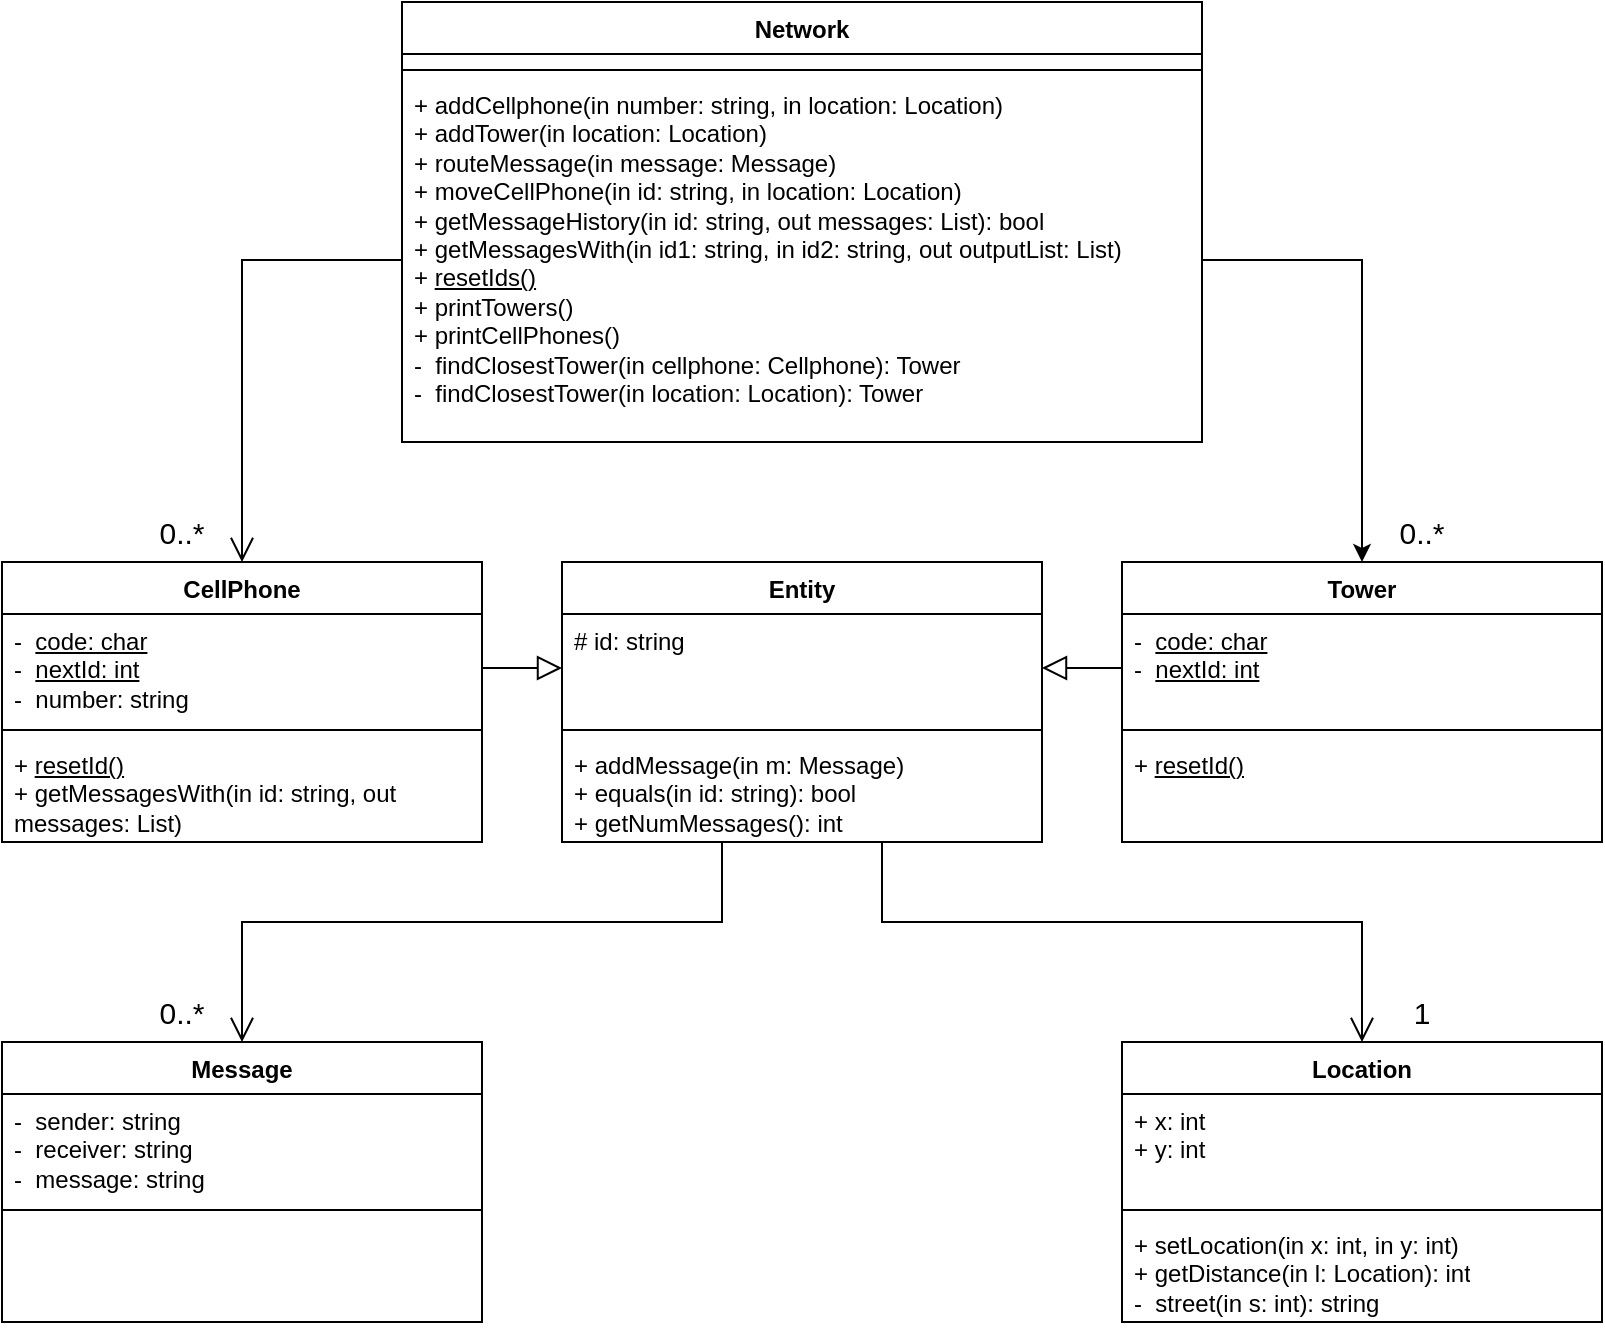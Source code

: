 <mxfile version="22.1.2" type="github">
  <diagram id="C5RBs43oDa-KdzZeNtuy" name="Page-1">
    <mxGraphModel dx="1050" dy="624" grid="1" gridSize="10" guides="1" tooltips="1" connect="1" arrows="1" fold="1" page="1" pageScale="1" pageWidth="850" pageHeight="1100" math="0" shadow="0">
      <root>
        <mxCell id="WIyWlLk6GJQsqaUBKTNV-0" />
        <mxCell id="WIyWlLk6GJQsqaUBKTNV-1" parent="WIyWlLk6GJQsqaUBKTNV-0" />
        <mxCell id="0oTE2nUID6lhTaBn_6L_-1" value="Network" style="swimlane;fontStyle=1;align=center;verticalAlign=top;childLayout=stackLayout;horizontal=1;startSize=26;horizontalStack=0;resizeParent=1;resizeParentMax=0;resizeLast=0;collapsible=1;marginBottom=0;whiteSpace=wrap;html=1;" parent="WIyWlLk6GJQsqaUBKTNV-1" vertex="1">
          <mxGeometry x="220" y="200" width="400" height="220" as="geometry" />
        </mxCell>
        <mxCell id="0oTE2nUID6lhTaBn_6L_-2" value="&lt;div&gt;&lt;br&gt;&lt;/div&gt;" style="text;strokeColor=none;fillColor=none;align=left;verticalAlign=top;spacingLeft=4;spacingRight=4;overflow=hidden;rotatable=0;points=[[0,0.5],[1,0.5]];portConstraint=eastwest;whiteSpace=wrap;html=1;" parent="0oTE2nUID6lhTaBn_6L_-1" vertex="1">
          <mxGeometry y="26" width="400" height="4" as="geometry" />
        </mxCell>
        <mxCell id="0oTE2nUID6lhTaBn_6L_-3" value="" style="line;strokeWidth=1;fillColor=none;align=left;verticalAlign=middle;spacingTop=-1;spacingLeft=3;spacingRight=3;rotatable=0;labelPosition=right;points=[];portConstraint=eastwest;strokeColor=inherit;" parent="0oTE2nUID6lhTaBn_6L_-1" vertex="1">
          <mxGeometry y="30" width="400" height="8" as="geometry" />
        </mxCell>
        <mxCell id="0oTE2nUID6lhTaBn_6L_-4" value="&lt;div&gt;&lt;div style=&quot;border-color: var(--border-color);&quot;&gt;+ addCellphone(in number: string, in location: Location)&lt;br style=&quot;border-color: var(--border-color);&quot;&gt;+ addTower(in location: Location)&lt;/div&gt;&lt;div style=&quot;border-color: var(--border-color);&quot;&gt;+ routeMessage(in message: Message)&lt;br style=&quot;border-color: var(--border-color);&quot;&gt;&lt;/div&gt;+ moveCellPhone(in id: string, in location: Location)&lt;br style=&quot;border-color: var(--border-color);&quot;&gt;&lt;div style=&quot;border-color: var(--border-color);&quot;&gt;+ getMessageHistory(in id: string, out messages: List): bool&lt;br&gt;&lt;/div&gt;&lt;div style=&quot;border-color: var(--border-color);&quot;&gt;+ getMessagesWith(in id1: string, in id2: string, out outputList: List)&lt;br style=&quot;border-color: var(--border-color);&quot;&gt;+ &lt;u&gt;resetIds()&lt;/u&gt;&lt;br style=&quot;border-color: var(--border-color);&quot;&gt;&lt;/div&gt;&lt;div style=&quot;border-color: var(--border-color);&quot;&gt;+ printTowers()&lt;/div&gt;&lt;div style=&quot;border-color: var(--border-color);&quot;&gt;+ printCellPhones()&lt;br style=&quot;border-color: var(--border-color);&quot;&gt;-&amp;nbsp; findClosestTower(in&amp;nbsp;cellphone: Cellphone): Tower&lt;br style=&quot;border-color: var(--border-color);&quot;&gt;-&amp;nbsp; findClosestTower(in location: Location): Tower&lt;/div&gt;&lt;/div&gt;" style="text;strokeColor=none;fillColor=none;align=left;verticalAlign=top;spacingLeft=4;spacingRight=4;overflow=hidden;rotatable=0;points=[[0,0.5],[1,0.5]];portConstraint=eastwest;whiteSpace=wrap;html=1;" parent="0oTE2nUID6lhTaBn_6L_-1" vertex="1">
          <mxGeometry y="38" width="400" height="182" as="geometry" />
        </mxCell>
        <mxCell id="z44Hdahtrjjeqq5iOIPm-3" value="CellPhone" style="swimlane;fontStyle=1;align=center;verticalAlign=top;childLayout=stackLayout;horizontal=1;startSize=26;horizontalStack=0;resizeParent=1;resizeParentMax=0;resizeLast=0;collapsible=1;marginBottom=0;whiteSpace=wrap;html=1;" parent="WIyWlLk6GJQsqaUBKTNV-1" vertex="1">
          <mxGeometry x="20" y="480" width="240" height="140" as="geometry" />
        </mxCell>
        <mxCell id="z44Hdahtrjjeqq5iOIPm-4" value="&lt;div&gt;-&amp;nbsp; &lt;u&gt;code: char&lt;br&gt;&lt;/u&gt;&lt;/div&gt;&lt;div&gt;-&amp;nbsp; &lt;u&gt;nextId: int&lt;/u&gt;&lt;/div&gt;&lt;div&gt;-&amp;nbsp; number: string&lt;br&gt;&lt;/div&gt;" style="text;strokeColor=none;fillColor=none;align=left;verticalAlign=top;spacingLeft=4;spacingRight=4;overflow=hidden;rotatable=0;points=[[0,0.5],[1,0.5]];portConstraint=eastwest;whiteSpace=wrap;html=1;" parent="z44Hdahtrjjeqq5iOIPm-3" vertex="1">
          <mxGeometry y="26" width="240" height="54" as="geometry" />
        </mxCell>
        <mxCell id="z44Hdahtrjjeqq5iOIPm-5" value="" style="line;strokeWidth=1;fillColor=none;align=left;verticalAlign=middle;spacingTop=-1;spacingLeft=3;spacingRight=3;rotatable=0;labelPosition=right;points=[];portConstraint=eastwest;strokeColor=inherit;" parent="z44Hdahtrjjeqq5iOIPm-3" vertex="1">
          <mxGeometry y="80" width="240" height="8" as="geometry" />
        </mxCell>
        <mxCell id="z44Hdahtrjjeqq5iOIPm-6" value="&lt;div&gt;+ &lt;u&gt;resetId()&lt;/u&gt;&lt;/div&gt;&lt;div&gt;+ getMessagesWith(in id: string, out messages: List)&lt;/div&gt;" style="text;strokeColor=none;fillColor=none;align=left;verticalAlign=top;spacingLeft=4;spacingRight=4;overflow=hidden;rotatable=0;points=[[0,0.5],[1,0.5]];portConstraint=eastwest;whiteSpace=wrap;html=1;" parent="z44Hdahtrjjeqq5iOIPm-3" vertex="1">
          <mxGeometry y="88" width="240" height="52" as="geometry" />
        </mxCell>
        <mxCell id="z44Hdahtrjjeqq5iOIPm-7" value="Tower" style="swimlane;fontStyle=1;align=center;verticalAlign=top;childLayout=stackLayout;horizontal=1;startSize=26;horizontalStack=0;resizeParent=1;resizeParentMax=0;resizeLast=0;collapsible=1;marginBottom=0;whiteSpace=wrap;html=1;" parent="WIyWlLk6GJQsqaUBKTNV-1" vertex="1">
          <mxGeometry x="580" y="480" width="240" height="140" as="geometry" />
        </mxCell>
        <mxCell id="z44Hdahtrjjeqq5iOIPm-8" value="&lt;div&gt;-&amp;nbsp; &lt;u&gt;code: char&lt;br&gt;&lt;/u&gt;&lt;/div&gt;&lt;div&gt;-&amp;nbsp; &lt;u&gt;nextId: int&lt;/u&gt;&lt;/div&gt;" style="text;strokeColor=none;fillColor=none;align=left;verticalAlign=top;spacingLeft=4;spacingRight=4;overflow=hidden;rotatable=0;points=[[0,0.5],[1,0.5]];portConstraint=eastwest;whiteSpace=wrap;html=1;" parent="z44Hdahtrjjeqq5iOIPm-7" vertex="1">
          <mxGeometry y="26" width="240" height="54" as="geometry" />
        </mxCell>
        <mxCell id="z44Hdahtrjjeqq5iOIPm-9" value="" style="line;strokeWidth=1;fillColor=none;align=left;verticalAlign=middle;spacingTop=-1;spacingLeft=3;spacingRight=3;rotatable=0;labelPosition=right;points=[];portConstraint=eastwest;strokeColor=inherit;" parent="z44Hdahtrjjeqq5iOIPm-7" vertex="1">
          <mxGeometry y="80" width="240" height="8" as="geometry" />
        </mxCell>
        <mxCell id="z44Hdahtrjjeqq5iOIPm-10" value="&lt;div&gt;+ &lt;u&gt;resetId()&lt;/u&gt;&lt;/div&gt;" style="text;strokeColor=none;fillColor=none;align=left;verticalAlign=top;spacingLeft=4;spacingRight=4;overflow=hidden;rotatable=0;points=[[0,0.5],[1,0.5]];portConstraint=eastwest;whiteSpace=wrap;html=1;" parent="z44Hdahtrjjeqq5iOIPm-7" vertex="1">
          <mxGeometry y="88" width="240" height="52" as="geometry" />
        </mxCell>
        <mxCell id="z44Hdahtrjjeqq5iOIPm-29" value="" style="edgeStyle=orthogonalEdgeStyle;rounded=0;orthogonalLoop=1;jettySize=auto;html=1;entryX=0.5;entryY=0;entryDx=0;entryDy=0;endArrow=open;endFill=0;endSize=10;" parent="WIyWlLk6GJQsqaUBKTNV-1" target="z44Hdahtrjjeqq5iOIPm-25" edge="1">
          <mxGeometry relative="1" as="geometry">
            <Array as="points">
              <mxPoint x="380" y="660" />
              <mxPoint x="140" y="660" />
            </Array>
            <mxPoint x="380" y="620" as="sourcePoint" />
            <mxPoint x="140" y="660" as="targetPoint" />
          </mxGeometry>
        </mxCell>
        <mxCell id="z44Hdahtrjjeqq5iOIPm-11" value="Entity" style="swimlane;fontStyle=1;align=center;verticalAlign=top;childLayout=stackLayout;horizontal=1;startSize=26;horizontalStack=0;resizeParent=1;resizeParentMax=0;resizeLast=0;collapsible=1;marginBottom=0;whiteSpace=wrap;html=1;" parent="WIyWlLk6GJQsqaUBKTNV-1" vertex="1">
          <mxGeometry x="300" y="480" width="240" height="140" as="geometry" />
        </mxCell>
        <mxCell id="z44Hdahtrjjeqq5iOIPm-12" value="# id: string" style="text;strokeColor=none;fillColor=none;align=left;verticalAlign=top;spacingLeft=4;spacingRight=4;overflow=hidden;rotatable=0;points=[[0,0.5],[1,0.5]];portConstraint=eastwest;whiteSpace=wrap;html=1;" parent="z44Hdahtrjjeqq5iOIPm-11" vertex="1">
          <mxGeometry y="26" width="240" height="54" as="geometry" />
        </mxCell>
        <mxCell id="z44Hdahtrjjeqq5iOIPm-13" value="" style="line;strokeWidth=1;fillColor=none;align=left;verticalAlign=middle;spacingTop=-1;spacingLeft=3;spacingRight=3;rotatable=0;labelPosition=right;points=[];portConstraint=eastwest;strokeColor=inherit;" parent="z44Hdahtrjjeqq5iOIPm-11" vertex="1">
          <mxGeometry y="80" width="240" height="8" as="geometry" />
        </mxCell>
        <mxCell id="z44Hdahtrjjeqq5iOIPm-14" value="+ addMessage(in m: Message)&lt;br&gt;&lt;div&gt;+&amp;nbsp;equals(in id: string): bool&lt;/div&gt;&lt;div&gt;+ getNumMessages(): int&lt;br&gt;&lt;/div&gt;" style="text;strokeColor=none;fillColor=none;align=left;verticalAlign=top;spacingLeft=4;spacingRight=4;overflow=hidden;rotatable=0;points=[[0,0.5],[1,0.5]];portConstraint=eastwest;whiteSpace=wrap;html=1;" parent="z44Hdahtrjjeqq5iOIPm-11" vertex="1">
          <mxGeometry y="88" width="240" height="52" as="geometry" />
        </mxCell>
        <mxCell id="z44Hdahtrjjeqq5iOIPm-20" value="&lt;font style=&quot;font-size: 15px;&quot;&gt;0..*&lt;/font&gt;" style="text;html=1;strokeColor=none;fillColor=none;align=center;verticalAlign=middle;whiteSpace=wrap;rounded=0;" parent="WIyWlLk6GJQsqaUBKTNV-1" vertex="1">
          <mxGeometry x="80" y="450" width="60" height="30" as="geometry" />
        </mxCell>
        <mxCell id="z44Hdahtrjjeqq5iOIPm-25" value="Message" style="swimlane;fontStyle=1;align=center;verticalAlign=top;childLayout=stackLayout;horizontal=1;startSize=26;horizontalStack=0;resizeParent=1;resizeParentMax=0;resizeLast=0;collapsible=1;marginBottom=0;whiteSpace=wrap;html=1;" parent="WIyWlLk6GJQsqaUBKTNV-1" vertex="1">
          <mxGeometry x="20" y="720" width="240" height="140" as="geometry" />
        </mxCell>
        <mxCell id="z44Hdahtrjjeqq5iOIPm-26" value="-&amp;nbsp; sender: string&lt;br&gt;-&amp;nbsp; receiver: string&lt;br&gt;-&amp;nbsp; message: string" style="text;strokeColor=none;fillColor=none;align=left;verticalAlign=top;spacingLeft=4;spacingRight=4;overflow=hidden;rotatable=0;points=[[0,0.5],[1,0.5]];portConstraint=eastwest;whiteSpace=wrap;html=1;" parent="z44Hdahtrjjeqq5iOIPm-25" vertex="1">
          <mxGeometry y="26" width="240" height="54" as="geometry" />
        </mxCell>
        <mxCell id="z44Hdahtrjjeqq5iOIPm-27" value="" style="line;strokeWidth=1;fillColor=none;align=left;verticalAlign=middle;spacingTop=-1;spacingLeft=3;spacingRight=3;rotatable=0;labelPosition=right;points=[];portConstraint=eastwest;strokeColor=inherit;" parent="z44Hdahtrjjeqq5iOIPm-25" vertex="1">
          <mxGeometry y="80" width="240" height="8" as="geometry" />
        </mxCell>
        <mxCell id="z44Hdahtrjjeqq5iOIPm-28" value="&lt;div&gt;&lt;br&gt;&lt;/div&gt;&lt;div&gt;&lt;br&gt;&lt;/div&gt;&lt;div&gt;&lt;br&gt;&lt;/div&gt;" style="text;strokeColor=none;fillColor=none;align=left;verticalAlign=top;spacingLeft=4;spacingRight=4;overflow=hidden;rotatable=0;points=[[0,0.5],[1,0.5]];portConstraint=eastwest;whiteSpace=wrap;html=1;" parent="z44Hdahtrjjeqq5iOIPm-25" vertex="1">
          <mxGeometry y="88" width="240" height="52" as="geometry" />
        </mxCell>
        <mxCell id="z44Hdahtrjjeqq5iOIPm-37" value="&lt;font style=&quot;font-size: 15px;&quot;&gt;0..*&lt;/font&gt;" style="text;html=1;strokeColor=none;fillColor=none;align=center;verticalAlign=middle;whiteSpace=wrap;rounded=0;" parent="WIyWlLk6GJQsqaUBKTNV-1" vertex="1">
          <mxGeometry x="700" y="450" width="60" height="30" as="geometry" />
        </mxCell>
        <mxCell id="z44Hdahtrjjeqq5iOIPm-38" value="&lt;font style=&quot;font-size: 15px;&quot;&gt;0..*&lt;/font&gt;" style="text;html=1;strokeColor=none;fillColor=none;align=center;verticalAlign=middle;whiteSpace=wrap;rounded=0;" parent="WIyWlLk6GJQsqaUBKTNV-1" vertex="1">
          <mxGeometry x="80" y="690" width="60" height="30" as="geometry" />
        </mxCell>
        <mxCell id="O4lFAnB1TVO2TF_nmuDd-0" value="" style="endArrow=block;html=1;rounded=0;exitX=0;exitY=0.5;exitDx=0;exitDy=0;entryX=1;entryY=0.5;entryDx=0;entryDy=0;endFill=0;endSize=10;" parent="WIyWlLk6GJQsqaUBKTNV-1" source="z44Hdahtrjjeqq5iOIPm-8" target="z44Hdahtrjjeqq5iOIPm-12" edge="1">
          <mxGeometry width="50" height="50" relative="1" as="geometry">
            <mxPoint x="530" y="580" as="sourcePoint" />
            <mxPoint x="580" y="530" as="targetPoint" />
          </mxGeometry>
        </mxCell>
        <mxCell id="O4lFAnB1TVO2TF_nmuDd-1" value="" style="endArrow=block;html=1;rounded=0;exitX=1;exitY=0.5;exitDx=0;exitDy=0;entryX=0;entryY=0.5;entryDx=0;entryDy=0;endFill=0;endSize=10;" parent="WIyWlLk6GJQsqaUBKTNV-1" source="z44Hdahtrjjeqq5iOIPm-4" target="z44Hdahtrjjeqq5iOIPm-12" edge="1">
          <mxGeometry width="50" height="50" relative="1" as="geometry">
            <mxPoint x="590" y="543" as="sourcePoint" />
            <mxPoint x="530" y="543" as="targetPoint" />
          </mxGeometry>
        </mxCell>
        <mxCell id="O4lFAnB1TVO2TF_nmuDd-2" value="" style="edgeStyle=orthogonalEdgeStyle;rounded=0;orthogonalLoop=1;jettySize=auto;html=1;endArrow=open;endFill=0;endSize=10;entryX=0;entryY=1;entryDx=0;entryDy=0;" parent="WIyWlLk6GJQsqaUBKTNV-1" edge="1" target="O4lFAnB1TVO2TF_nmuDd-7">
          <mxGeometry relative="1" as="geometry">
            <Array as="points">
              <mxPoint x="460" y="660" />
              <mxPoint x="700" y="660" />
            </Array>
            <mxPoint x="460" y="620" as="sourcePoint" />
            <mxPoint x="700" y="700" as="targetPoint" />
          </mxGeometry>
        </mxCell>
        <mxCell id="O4lFAnB1TVO2TF_nmuDd-3" value="Location" style="swimlane;fontStyle=1;align=center;verticalAlign=top;childLayout=stackLayout;horizontal=1;startSize=26;horizontalStack=0;resizeParent=1;resizeParentMax=0;resizeLast=0;collapsible=1;marginBottom=0;whiteSpace=wrap;html=1;" parent="WIyWlLk6GJQsqaUBKTNV-1" vertex="1">
          <mxGeometry x="580" y="720" width="240" height="140" as="geometry" />
        </mxCell>
        <mxCell id="O4lFAnB1TVO2TF_nmuDd-4" value="+ x: int&lt;br&gt;+ y: int" style="text;strokeColor=none;fillColor=none;align=left;verticalAlign=top;spacingLeft=4;spacingRight=4;overflow=hidden;rotatable=0;points=[[0,0.5],[1,0.5]];portConstraint=eastwest;whiteSpace=wrap;html=1;" parent="O4lFAnB1TVO2TF_nmuDd-3" vertex="1">
          <mxGeometry y="26" width="240" height="54" as="geometry" />
        </mxCell>
        <mxCell id="O4lFAnB1TVO2TF_nmuDd-5" value="" style="line;strokeWidth=1;fillColor=none;align=left;verticalAlign=middle;spacingTop=-1;spacingLeft=3;spacingRight=3;rotatable=0;labelPosition=right;points=[];portConstraint=eastwest;strokeColor=inherit;" parent="O4lFAnB1TVO2TF_nmuDd-3" vertex="1">
          <mxGeometry y="80" width="240" height="8" as="geometry" />
        </mxCell>
        <mxCell id="O4lFAnB1TVO2TF_nmuDd-6" value="+ setLocation(in x: int, in y: int)&lt;div&gt;+ getDistance(in l: Location): int&lt;/div&gt;&lt;div&gt;-&amp;nbsp; street(in s: int): string&lt;br&gt;&lt;/div&gt;" style="text;strokeColor=none;fillColor=none;align=left;verticalAlign=top;spacingLeft=4;spacingRight=4;overflow=hidden;rotatable=0;points=[[0,0.5],[1,0.5]];portConstraint=eastwest;whiteSpace=wrap;html=1;" parent="O4lFAnB1TVO2TF_nmuDd-3" vertex="1">
          <mxGeometry y="88" width="240" height="52" as="geometry" />
        </mxCell>
        <mxCell id="O4lFAnB1TVO2TF_nmuDd-7" value="&lt;font style=&quot;font-size: 15px;&quot;&gt;1&lt;/font&gt;" style="text;html=1;strokeColor=none;fillColor=none;align=center;verticalAlign=middle;whiteSpace=wrap;rounded=0;" parent="WIyWlLk6GJQsqaUBKTNV-1" vertex="1">
          <mxGeometry x="700" y="690" width="60" height="30" as="geometry" />
        </mxCell>
        <mxCell id="KoOSAPbPaTdt0TtMnPyq-1" style="edgeStyle=orthogonalEdgeStyle;rounded=0;orthogonalLoop=1;jettySize=auto;html=1;endArrow=open;endFill=0;endSize=10;startSize=10;" parent="WIyWlLk6GJQsqaUBKTNV-1" source="0oTE2nUID6lhTaBn_6L_-4" target="z44Hdahtrjjeqq5iOIPm-3" edge="1">
          <mxGeometry relative="1" as="geometry" />
        </mxCell>
        <mxCell id="KoOSAPbPaTdt0TtMnPyq-2" style="edgeStyle=orthogonalEdgeStyle;rounded=0;orthogonalLoop=1;jettySize=auto;html=1;entryX=0.5;entryY=0;entryDx=0;entryDy=0;" parent="WIyWlLk6GJQsqaUBKTNV-1" source="0oTE2nUID6lhTaBn_6L_-4" target="z44Hdahtrjjeqq5iOIPm-7" edge="1">
          <mxGeometry relative="1" as="geometry" />
        </mxCell>
      </root>
    </mxGraphModel>
  </diagram>
</mxfile>
